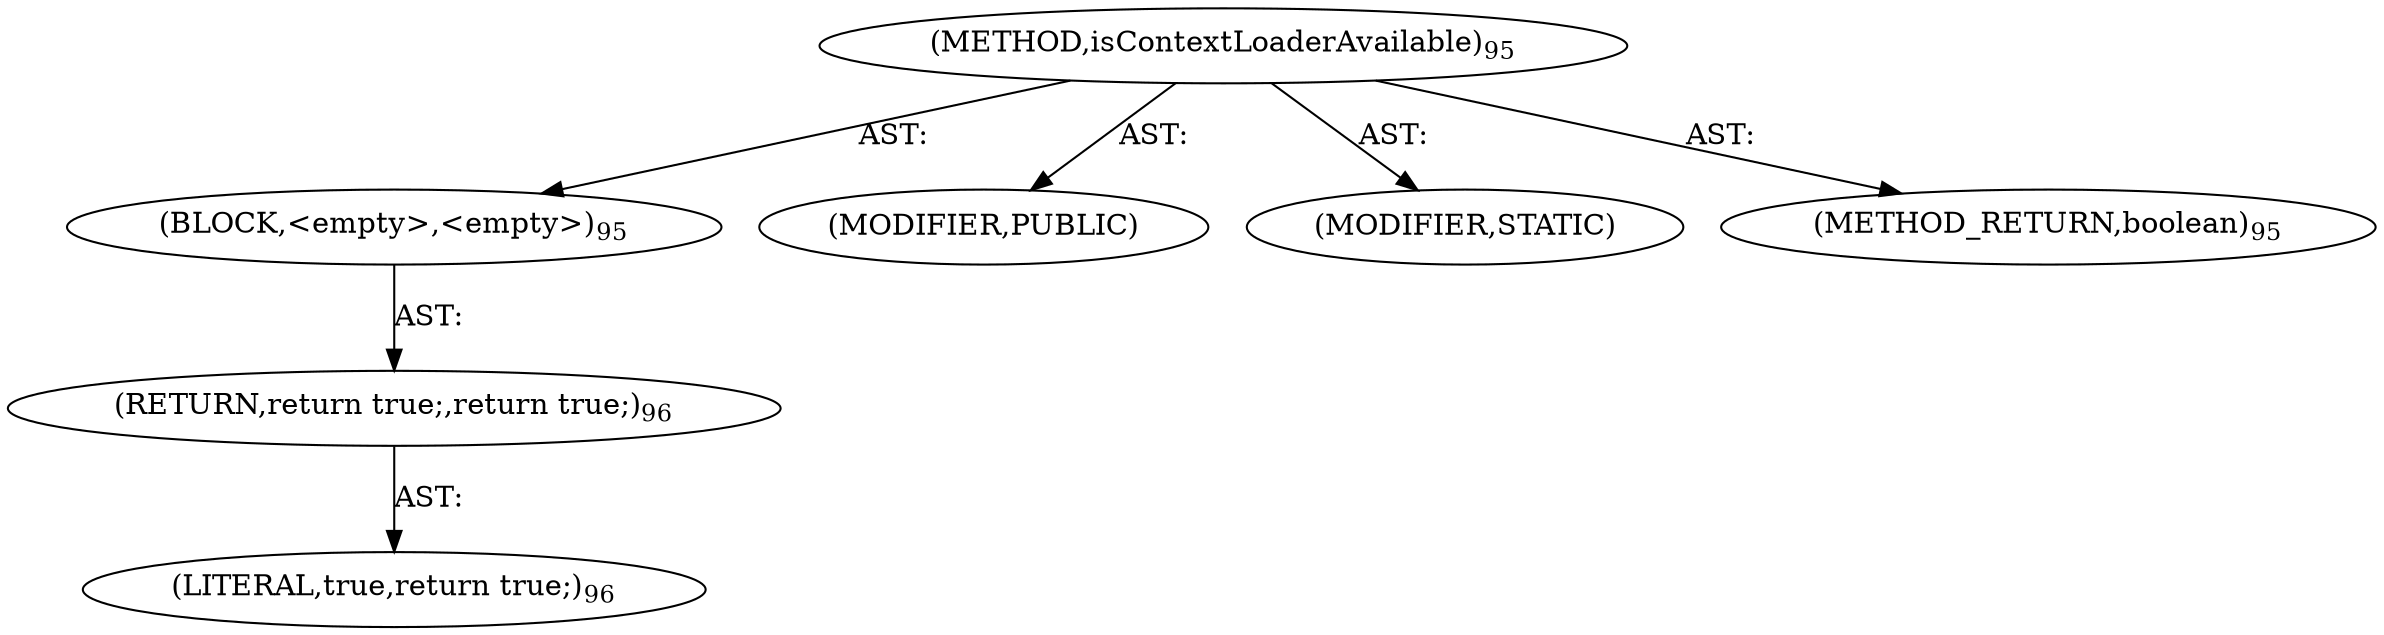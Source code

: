 digraph "isContextLoaderAvailable" {  
"111669149698" [label = <(METHOD,isContextLoaderAvailable)<SUB>95</SUB>> ]
"25769803778" [label = <(BLOCK,&lt;empty&gt;,&lt;empty&gt;)<SUB>95</SUB>> ]
"146028888065" [label = <(RETURN,return true;,return true;)<SUB>96</SUB>> ]
"90194313216" [label = <(LITERAL,true,return true;)<SUB>96</SUB>> ]
"133143986180" [label = <(MODIFIER,PUBLIC)> ]
"133143986181" [label = <(MODIFIER,STATIC)> ]
"128849018882" [label = <(METHOD_RETURN,boolean)<SUB>95</SUB>> ]
  "111669149698" -> "25769803778"  [ label = "AST: "] 
  "111669149698" -> "133143986180"  [ label = "AST: "] 
  "111669149698" -> "133143986181"  [ label = "AST: "] 
  "111669149698" -> "128849018882"  [ label = "AST: "] 
  "25769803778" -> "146028888065"  [ label = "AST: "] 
  "146028888065" -> "90194313216"  [ label = "AST: "] 
}
